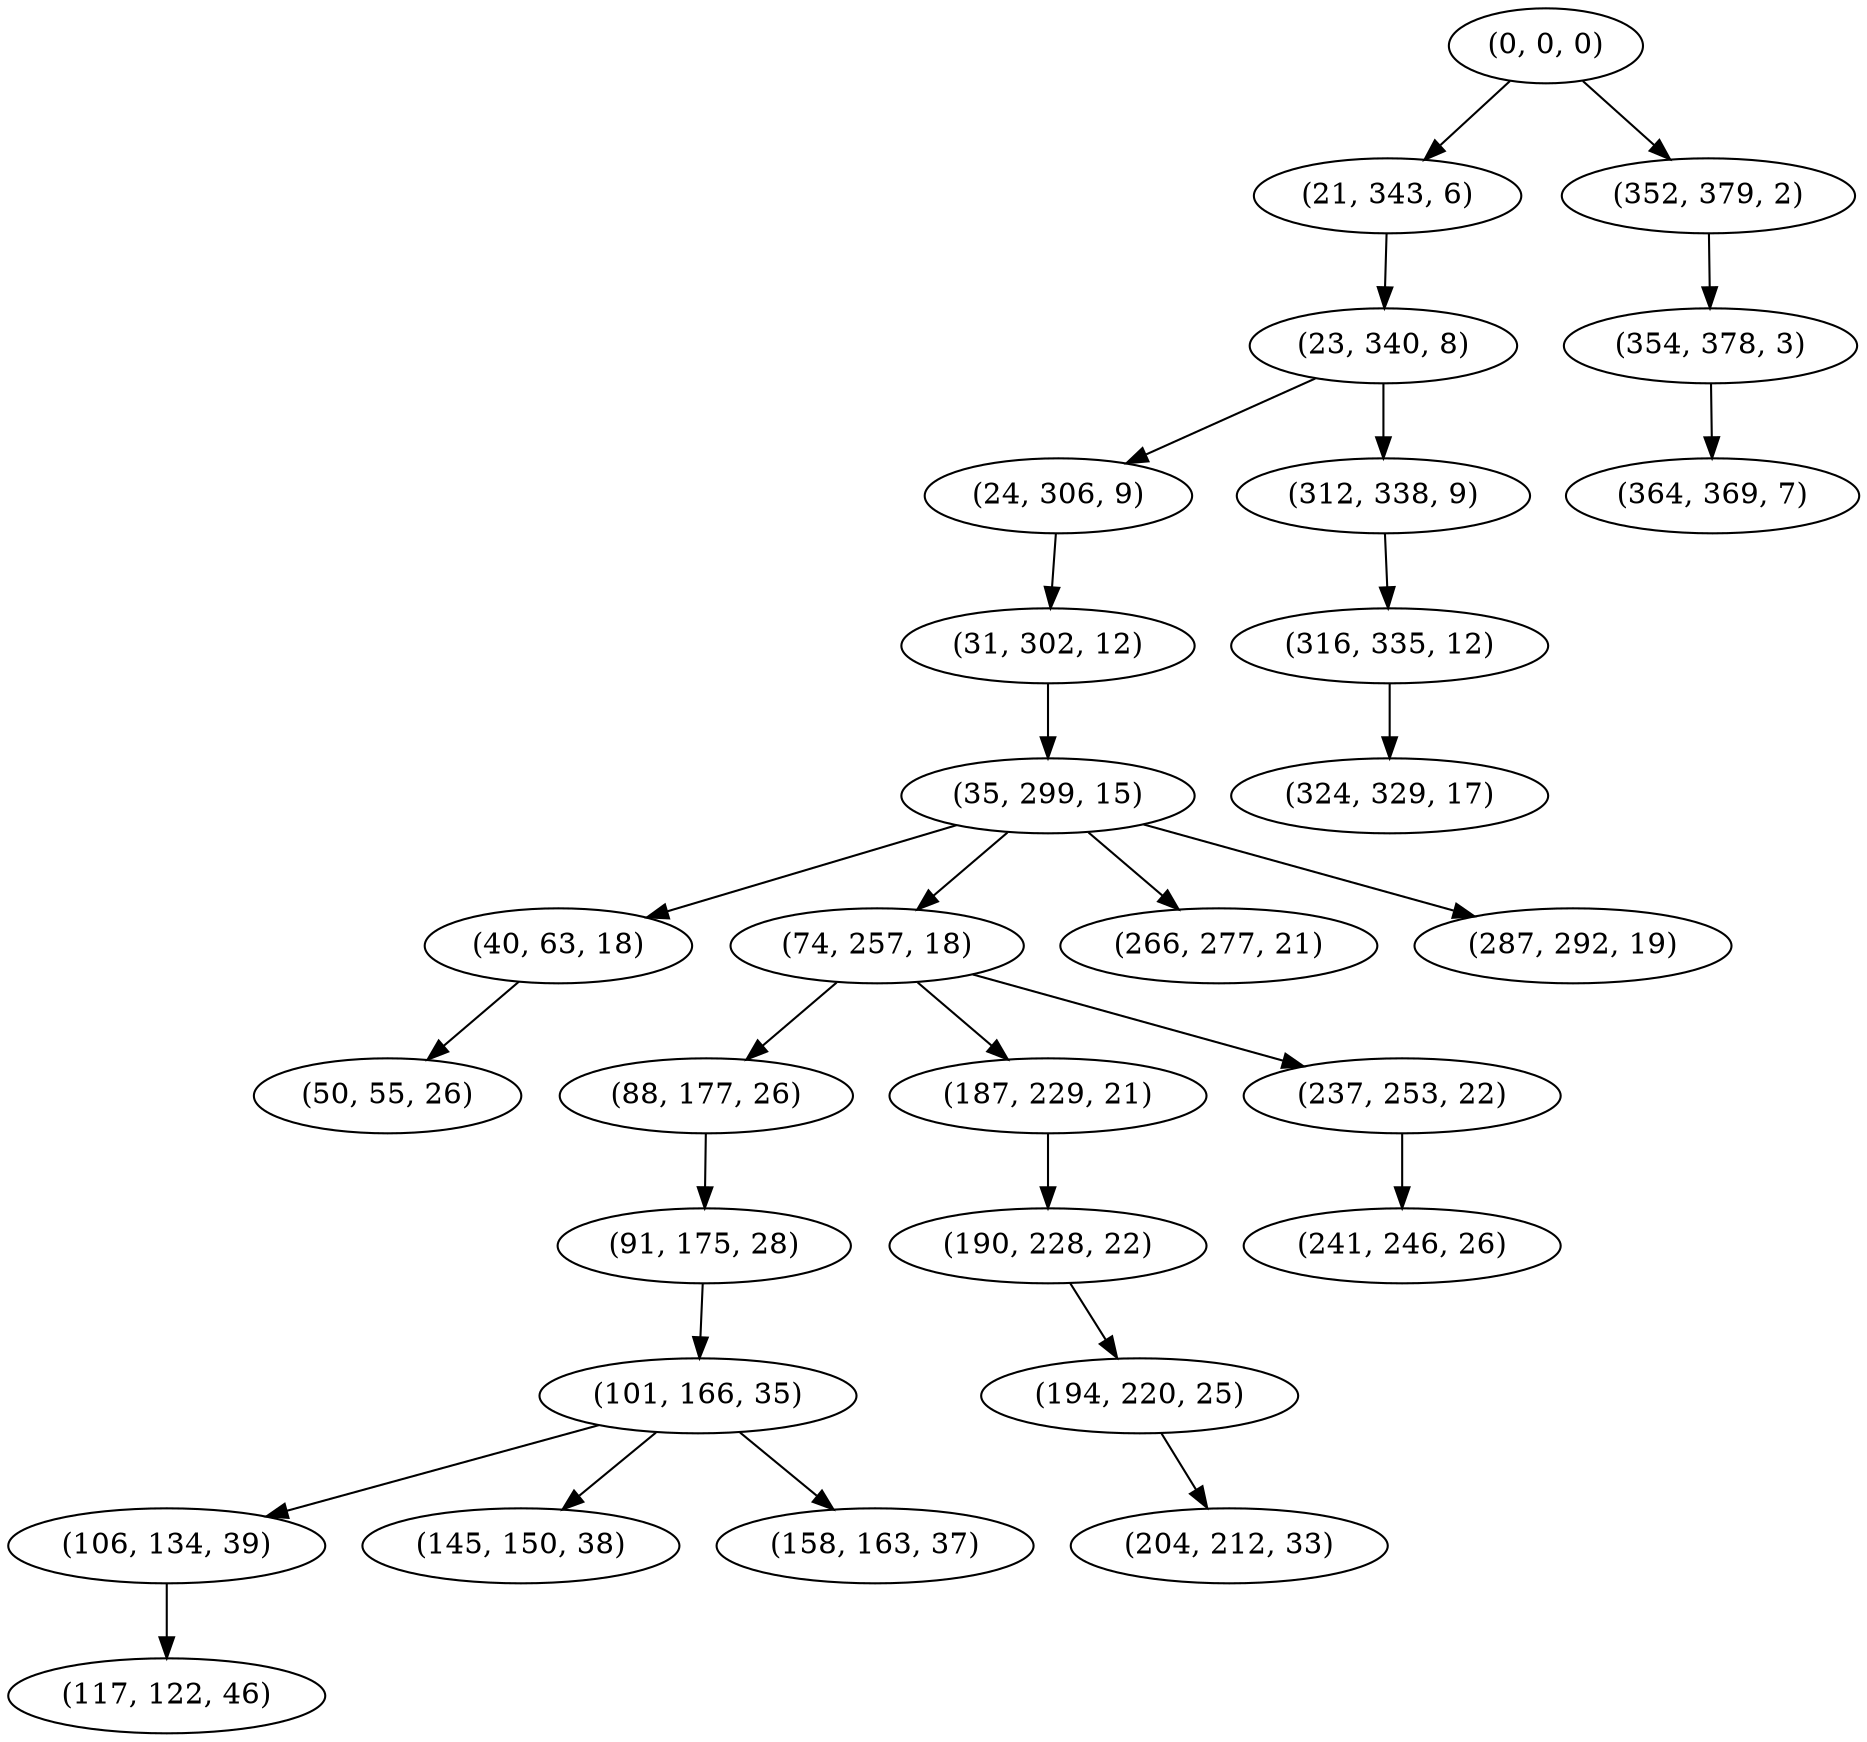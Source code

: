 digraph tree {
    "(0, 0, 0)";
    "(21, 343, 6)";
    "(23, 340, 8)";
    "(24, 306, 9)";
    "(31, 302, 12)";
    "(35, 299, 15)";
    "(40, 63, 18)";
    "(50, 55, 26)";
    "(74, 257, 18)";
    "(88, 177, 26)";
    "(91, 175, 28)";
    "(101, 166, 35)";
    "(106, 134, 39)";
    "(117, 122, 46)";
    "(145, 150, 38)";
    "(158, 163, 37)";
    "(187, 229, 21)";
    "(190, 228, 22)";
    "(194, 220, 25)";
    "(204, 212, 33)";
    "(237, 253, 22)";
    "(241, 246, 26)";
    "(266, 277, 21)";
    "(287, 292, 19)";
    "(312, 338, 9)";
    "(316, 335, 12)";
    "(324, 329, 17)";
    "(352, 379, 2)";
    "(354, 378, 3)";
    "(364, 369, 7)";
    "(0, 0, 0)" -> "(21, 343, 6)";
    "(0, 0, 0)" -> "(352, 379, 2)";
    "(21, 343, 6)" -> "(23, 340, 8)";
    "(23, 340, 8)" -> "(24, 306, 9)";
    "(23, 340, 8)" -> "(312, 338, 9)";
    "(24, 306, 9)" -> "(31, 302, 12)";
    "(31, 302, 12)" -> "(35, 299, 15)";
    "(35, 299, 15)" -> "(40, 63, 18)";
    "(35, 299, 15)" -> "(74, 257, 18)";
    "(35, 299, 15)" -> "(266, 277, 21)";
    "(35, 299, 15)" -> "(287, 292, 19)";
    "(40, 63, 18)" -> "(50, 55, 26)";
    "(74, 257, 18)" -> "(88, 177, 26)";
    "(74, 257, 18)" -> "(187, 229, 21)";
    "(74, 257, 18)" -> "(237, 253, 22)";
    "(88, 177, 26)" -> "(91, 175, 28)";
    "(91, 175, 28)" -> "(101, 166, 35)";
    "(101, 166, 35)" -> "(106, 134, 39)";
    "(101, 166, 35)" -> "(145, 150, 38)";
    "(101, 166, 35)" -> "(158, 163, 37)";
    "(106, 134, 39)" -> "(117, 122, 46)";
    "(187, 229, 21)" -> "(190, 228, 22)";
    "(190, 228, 22)" -> "(194, 220, 25)";
    "(194, 220, 25)" -> "(204, 212, 33)";
    "(237, 253, 22)" -> "(241, 246, 26)";
    "(312, 338, 9)" -> "(316, 335, 12)";
    "(316, 335, 12)" -> "(324, 329, 17)";
    "(352, 379, 2)" -> "(354, 378, 3)";
    "(354, 378, 3)" -> "(364, 369, 7)";
}

